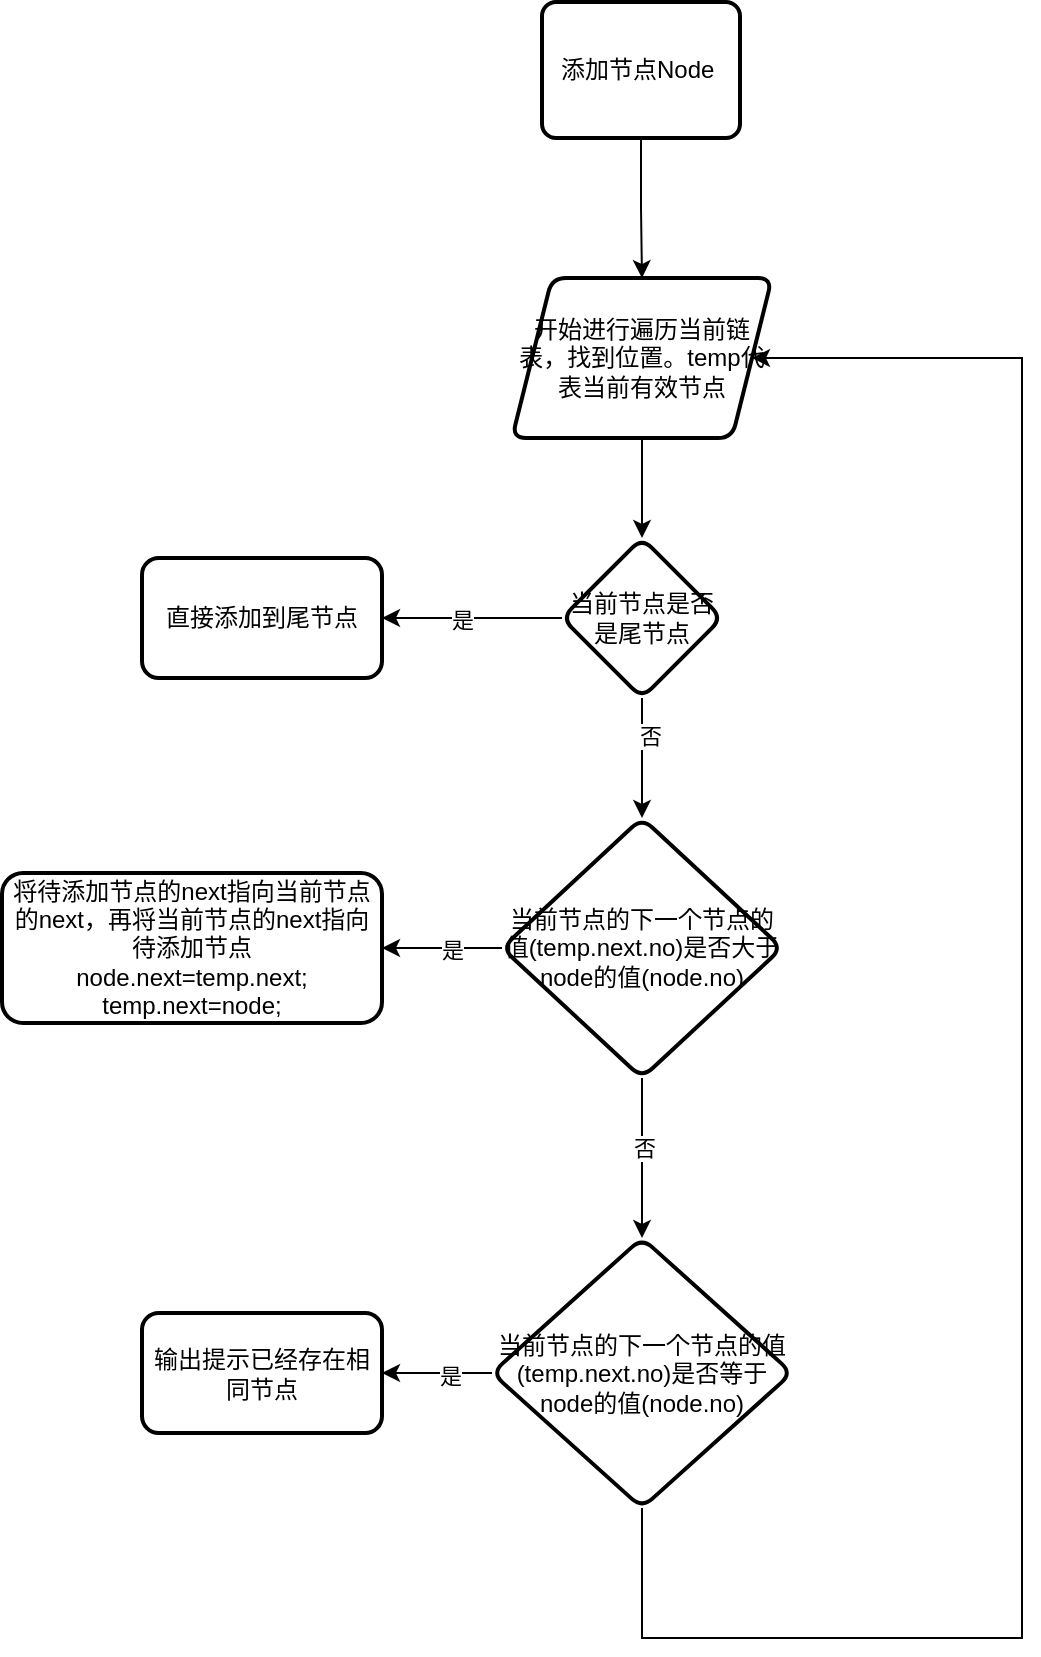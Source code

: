 <mxfile version="13.9.8" type="device"><diagram id="dqKzbw5MI19nDmOFMpDS" name="第 1 页"><mxGraphModel dx="1048" dy="819" grid="1" gridSize="10" guides="1" tooltips="1" connect="1" arrows="1" fold="1" page="1" pageScale="1" pageWidth="400000" pageHeight="400000" math="0" shadow="0"><root><mxCell id="0"/><mxCell id="1" parent="0"/><mxCell id="v9JeiPh4f4Ezr2FLyzCe-5" value="" style="edgeStyle=orthogonalEdgeStyle;rounded=0;orthogonalLoop=1;jettySize=auto;html=1;" edge="1" parent="1" source="v9JeiPh4f4Ezr2FLyzCe-1" target="v9JeiPh4f4Ezr2FLyzCe-4"><mxGeometry relative="1" as="geometry"/></mxCell><mxCell id="v9JeiPh4f4Ezr2FLyzCe-1" value="添加节点Node&amp;nbsp;" style="rounded=1;whiteSpace=wrap;html=1;absoluteArcSize=1;arcSize=14;strokeWidth=2;" vertex="1" parent="1"><mxGeometry x="480" y="182" width="99" height="68" as="geometry"/></mxCell><mxCell id="v9JeiPh4f4Ezr2FLyzCe-12" value="" style="edgeStyle=orthogonalEdgeStyle;rounded=0;orthogonalLoop=1;jettySize=auto;html=1;" edge="1" parent="1" source="v9JeiPh4f4Ezr2FLyzCe-4" target="v9JeiPh4f4Ezr2FLyzCe-11"><mxGeometry relative="1" as="geometry"/></mxCell><mxCell id="v9JeiPh4f4Ezr2FLyzCe-4" value="开始进行遍历当前链表，找到位置。temp代表当前有效节点" style="shape=parallelogram;perimeter=parallelogramPerimeter;whiteSpace=wrap;html=1;fixedSize=1;rounded=1;strokeWidth=2;arcSize=14;" vertex="1" parent="1"><mxGeometry x="465" y="320" width="130" height="80" as="geometry"/></mxCell><mxCell id="v9JeiPh4f4Ezr2FLyzCe-16" value="" style="edgeStyle=orthogonalEdgeStyle;rounded=0;orthogonalLoop=1;jettySize=auto;html=1;" edge="1" parent="1" source="v9JeiPh4f4Ezr2FLyzCe-8" target="v9JeiPh4f4Ezr2FLyzCe-15"><mxGeometry relative="1" as="geometry"/></mxCell><mxCell id="v9JeiPh4f4Ezr2FLyzCe-17" value="否" style="edgeLabel;html=1;align=center;verticalAlign=middle;resizable=0;points=[];" vertex="1" connectable="0" parent="v9JeiPh4f4Ezr2FLyzCe-16"><mxGeometry x="-0.124" y="1" relative="1" as="geometry"><mxPoint as="offset"/></mxGeometry></mxCell><mxCell id="v9JeiPh4f4Ezr2FLyzCe-23" value="" style="edgeStyle=orthogonalEdgeStyle;rounded=0;orthogonalLoop=1;jettySize=auto;html=1;" edge="1" parent="1" source="v9JeiPh4f4Ezr2FLyzCe-8" target="v9JeiPh4f4Ezr2FLyzCe-22"><mxGeometry relative="1" as="geometry"/></mxCell><mxCell id="v9JeiPh4f4Ezr2FLyzCe-24" value="是" style="edgeLabel;html=1;align=center;verticalAlign=middle;resizable=0;points=[];" vertex="1" connectable="0" parent="v9JeiPh4f4Ezr2FLyzCe-23"><mxGeometry x="-0.167" y="1" relative="1" as="geometry"><mxPoint as="offset"/></mxGeometry></mxCell><mxCell id="v9JeiPh4f4Ezr2FLyzCe-8" value="当前节点的下一个节点的值(temp.next.no)是否大于node的值(node.no)" style="rhombus;whiteSpace=wrap;html=1;rounded=1;strokeWidth=2;arcSize=14;" vertex="1" parent="1"><mxGeometry x="460" y="590" width="140" height="130" as="geometry"/></mxCell><mxCell id="v9JeiPh4f4Ezr2FLyzCe-13" style="edgeStyle=orthogonalEdgeStyle;rounded=0;orthogonalLoop=1;jettySize=auto;html=1;exitX=0.5;exitY=1;exitDx=0;exitDy=0;entryX=0.5;entryY=0;entryDx=0;entryDy=0;" edge="1" parent="1" source="v9JeiPh4f4Ezr2FLyzCe-11" target="v9JeiPh4f4Ezr2FLyzCe-8"><mxGeometry relative="1" as="geometry"/></mxCell><mxCell id="v9JeiPh4f4Ezr2FLyzCe-14" value="否" style="edgeLabel;html=1;align=center;verticalAlign=middle;resizable=0;points=[];" vertex="1" connectable="0" parent="v9JeiPh4f4Ezr2FLyzCe-13"><mxGeometry x="-0.367" y="4" relative="1" as="geometry"><mxPoint as="offset"/></mxGeometry></mxCell><mxCell id="v9JeiPh4f4Ezr2FLyzCe-20" value="" style="edgeStyle=orthogonalEdgeStyle;rounded=0;orthogonalLoop=1;jettySize=auto;html=1;" edge="1" parent="1" source="v9JeiPh4f4Ezr2FLyzCe-11" target="v9JeiPh4f4Ezr2FLyzCe-19"><mxGeometry relative="1" as="geometry"/></mxCell><mxCell id="v9JeiPh4f4Ezr2FLyzCe-21" value="是" style="edgeLabel;html=1;align=center;verticalAlign=middle;resizable=0;points=[];" vertex="1" connectable="0" parent="v9JeiPh4f4Ezr2FLyzCe-20"><mxGeometry x="0.12" y="1" relative="1" as="geometry"><mxPoint as="offset"/></mxGeometry></mxCell><mxCell id="v9JeiPh4f4Ezr2FLyzCe-11" value="当前节点是否是尾节点" style="rhombus;whiteSpace=wrap;html=1;rounded=1;strokeWidth=2;arcSize=14;" vertex="1" parent="1"><mxGeometry x="490" y="450" width="80" height="80" as="geometry"/></mxCell><mxCell id="v9JeiPh4f4Ezr2FLyzCe-18" style="edgeStyle=orthogonalEdgeStyle;rounded=0;orthogonalLoop=1;jettySize=auto;html=1;exitX=0.5;exitY=1;exitDx=0;exitDy=0;entryX=1;entryY=0.5;entryDx=0;entryDy=0;" edge="1" parent="1" source="v9JeiPh4f4Ezr2FLyzCe-15" target="v9JeiPh4f4Ezr2FLyzCe-4"><mxGeometry relative="1" as="geometry"><Array as="points"><mxPoint x="530" y="1000"/><mxPoint x="720" y="1000"/><mxPoint x="720" y="360"/></Array></mxGeometry></mxCell><mxCell id="v9JeiPh4f4Ezr2FLyzCe-26" value="" style="edgeStyle=orthogonalEdgeStyle;rounded=0;orthogonalLoop=1;jettySize=auto;html=1;" edge="1" parent="1" source="v9JeiPh4f4Ezr2FLyzCe-15" target="v9JeiPh4f4Ezr2FLyzCe-25"><mxGeometry relative="1" as="geometry"/></mxCell><mxCell id="v9JeiPh4f4Ezr2FLyzCe-27" value="是" style="edgeLabel;html=1;align=center;verticalAlign=middle;resizable=0;points=[];" vertex="1" connectable="0" parent="v9JeiPh4f4Ezr2FLyzCe-26"><mxGeometry x="-0.221" y="1" relative="1" as="geometry"><mxPoint as="offset"/></mxGeometry></mxCell><mxCell id="v9JeiPh4f4Ezr2FLyzCe-15" value="&lt;span&gt;当前节点的下一个节点的值(temp.next.no)是否等于node的值(node.no)&lt;/span&gt;" style="rhombus;whiteSpace=wrap;html=1;rounded=1;strokeWidth=2;arcSize=14;" vertex="1" parent="1"><mxGeometry x="455" y="800" width="150" height="135" as="geometry"/></mxCell><mxCell id="v9JeiPh4f4Ezr2FLyzCe-19" value="直接添加到尾节点" style="whiteSpace=wrap;html=1;rounded=1;strokeWidth=2;arcSize=14;" vertex="1" parent="1"><mxGeometry x="280" y="460" width="120" height="60" as="geometry"/></mxCell><mxCell id="v9JeiPh4f4Ezr2FLyzCe-22" value="将待添加节点的next指向当前节点的next，再将当前节点的next指向待添加节点&lt;br&gt;node.next=temp.next;&lt;br&gt;temp.next=node;" style="whiteSpace=wrap;html=1;rounded=1;strokeWidth=2;arcSize=14;" vertex="1" parent="1"><mxGeometry x="210" y="617.5" width="190" height="75" as="geometry"/></mxCell><mxCell id="v9JeiPh4f4Ezr2FLyzCe-25" value="输出提示已经存在相同节点" style="whiteSpace=wrap;html=1;rounded=1;strokeWidth=2;arcSize=14;" vertex="1" parent="1"><mxGeometry x="280" y="837.5" width="120" height="60" as="geometry"/></mxCell></root></mxGraphModel></diagram></mxfile>
